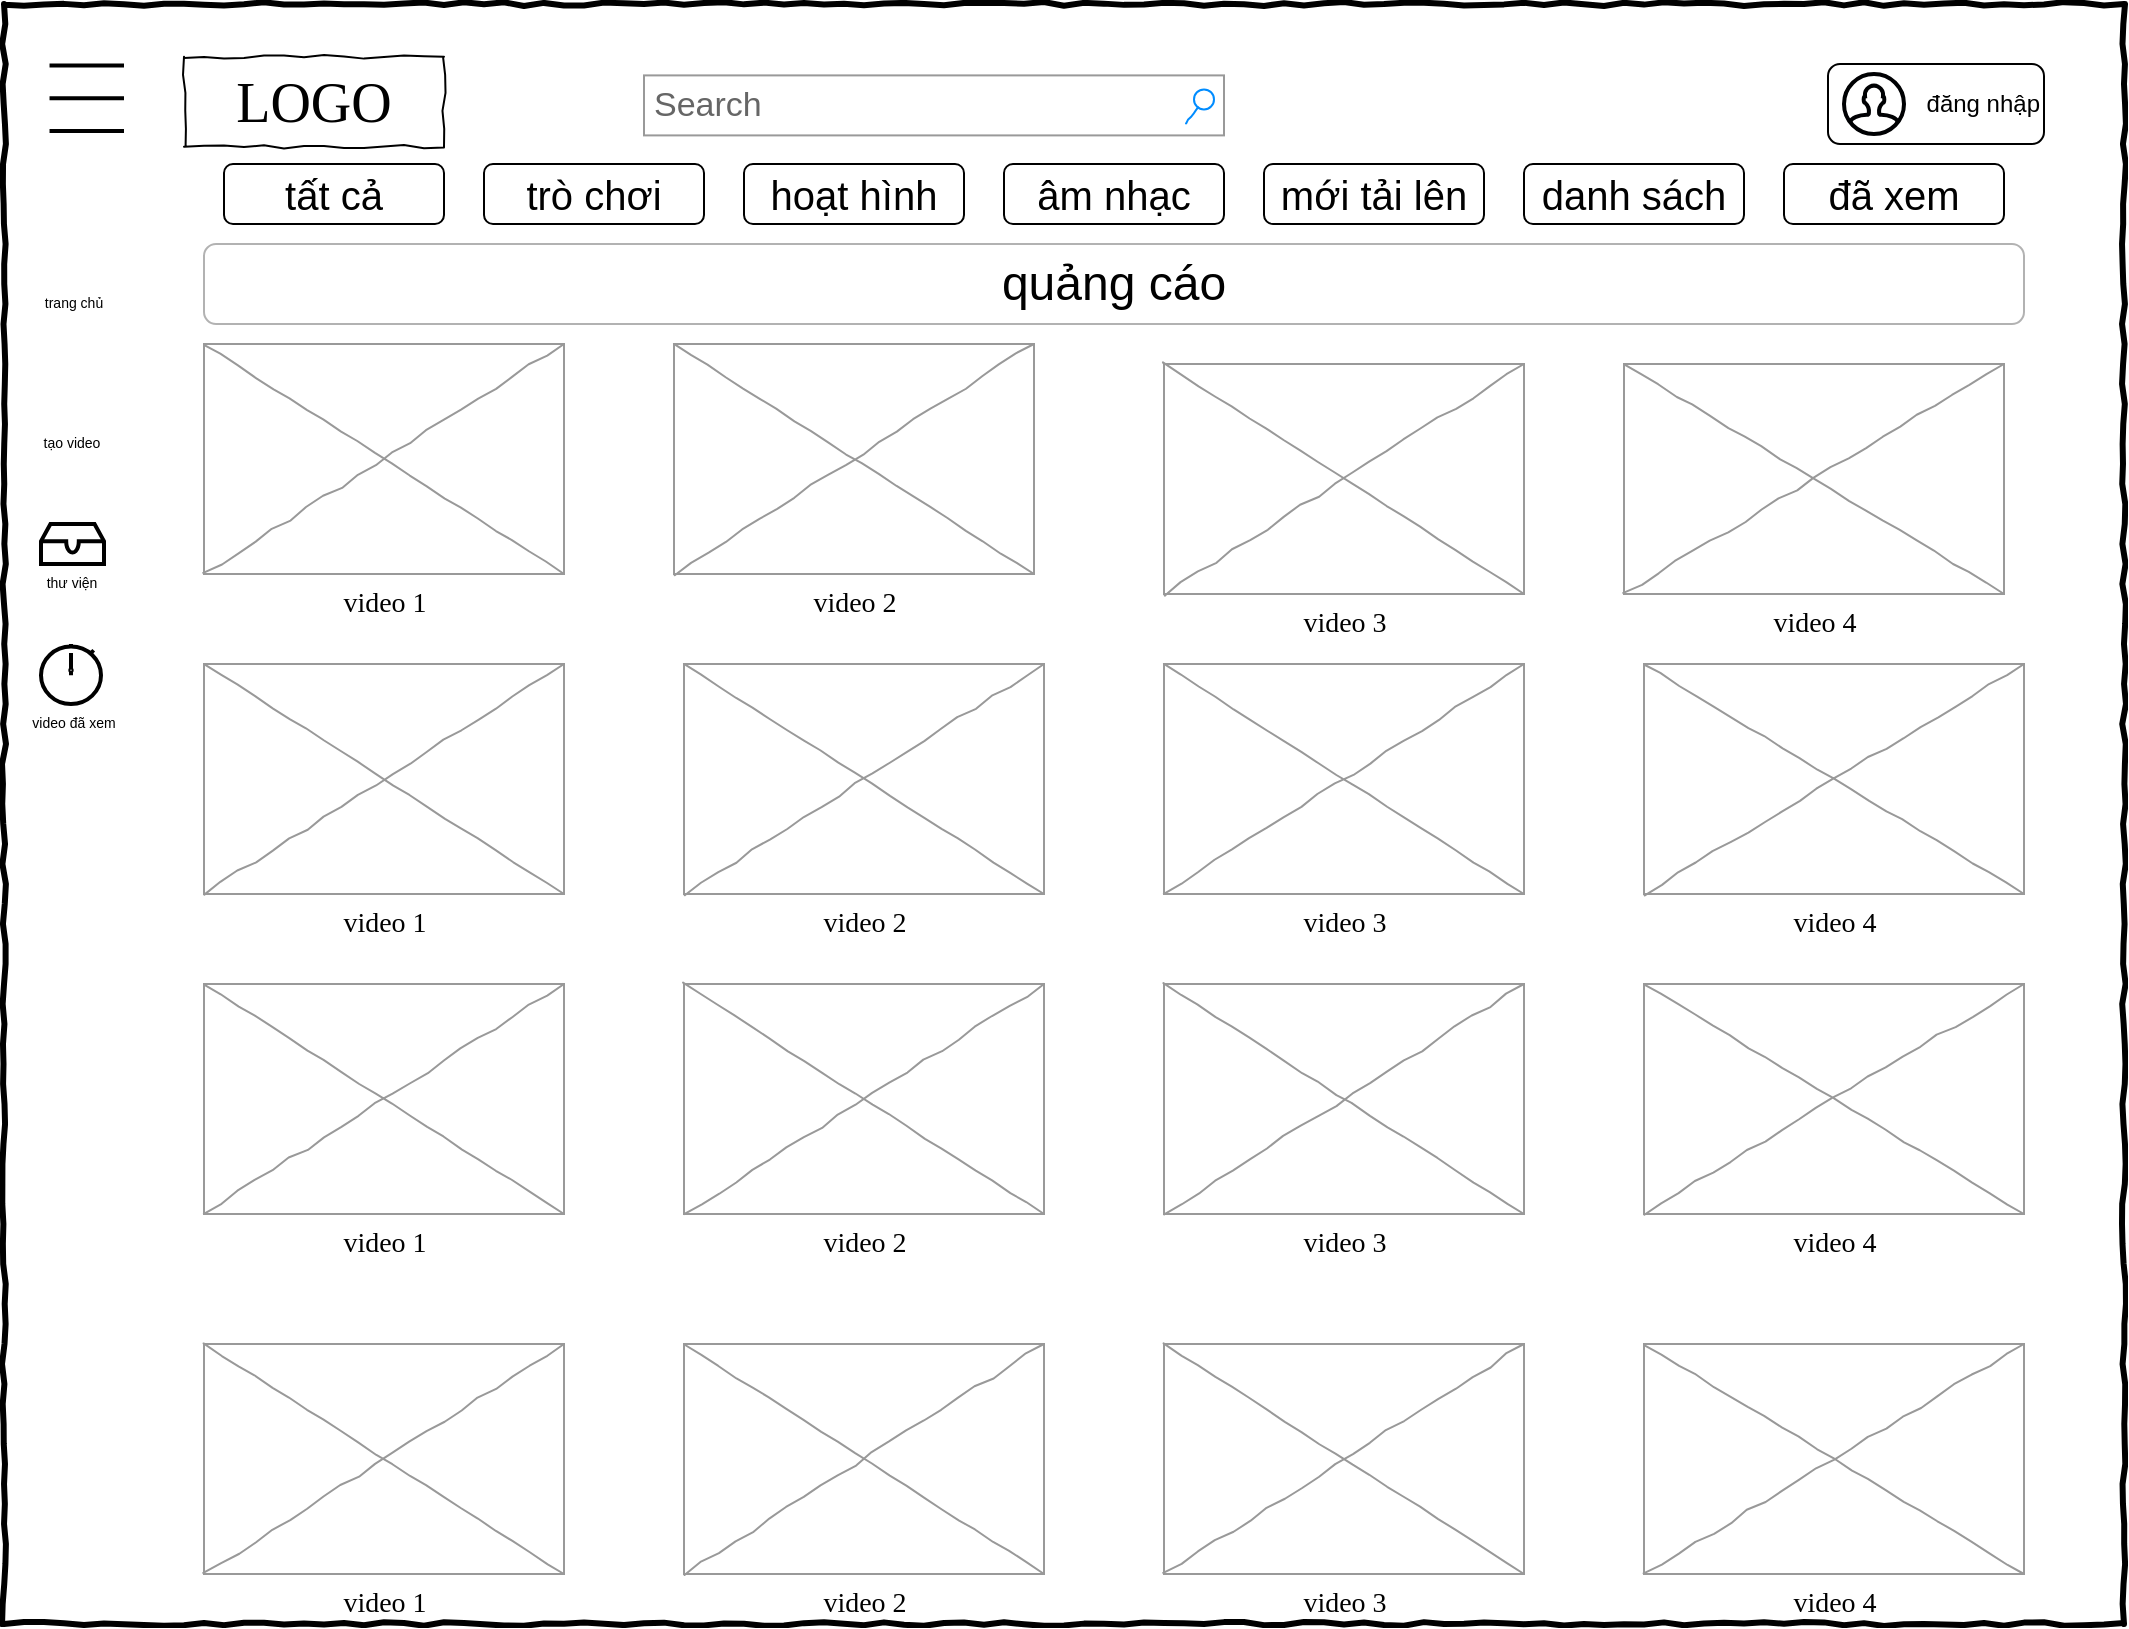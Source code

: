 <mxfile version="21.0.2" type="device"><diagram name="Page-1" id="03018318-947c-dd8e-b7a3-06fadd420f32"><mxGraphModel dx="1499" dy="841" grid="1" gridSize="10" guides="1" tooltips="1" connect="1" arrows="1" fold="1" page="1" pageScale="1" pageWidth="1100" pageHeight="850" background="#ffffff" math="0" shadow="0"><root><mxCell id="0"/><mxCell id="1" parent="0"/><mxCell id="677b7b8949515195-1" value="" style="whiteSpace=wrap;html=1;rounded=0;shadow=0;labelBackgroundColor=none;strokeColor=#000000;strokeWidth=3;fillColor=none;fontFamily=Verdana;fontSize=12;fontColor=#000000;align=center;comic=1;" parent="1" vertex="1"><mxGeometry x="30" y="30" width="1060" height="810" as="geometry"/></mxCell><mxCell id="677b7b8949515195-2" value="LOGO" style="whiteSpace=wrap;html=1;rounded=0;shadow=0;labelBackgroundColor=none;strokeWidth=1;fontFamily=Verdana;fontSize=28;align=center;comic=1;" parent="1" vertex="1"><mxGeometry x="120" y="56.4" width="130" height="45" as="geometry"/></mxCell><mxCell id="677b7b8949515195-3" value="Search" style="strokeWidth=1;shadow=0;dashed=0;align=center;html=1;shape=mxgraph.mockup.forms.searchBox;strokeColor=#999999;mainText=;strokeColor2=#008cff;fontColor=#666666;fontSize=17;align=left;spacingLeft=3;rounded=0;labelBackgroundColor=none;comic=1;" parent="1" vertex="1"><mxGeometry x="350" y="65.7" width="290" height="30" as="geometry"/></mxCell><mxCell id="677b7b8949515195-16" value="video 1" style="verticalLabelPosition=bottom;shadow=0;dashed=0;align=center;html=1;verticalAlign=top;strokeWidth=1;shape=mxgraph.mockup.graphics.simpleIcon;strokeColor=#999999;rounded=0;labelBackgroundColor=none;fontFamily=Verdana;fontSize=14;fontColor=#000000;comic=1;" parent="1" vertex="1"><mxGeometry x="130" y="200" width="180" height="115" as="geometry"/></mxCell><mxCell id="KsE7R6xX5U3f-vltacYi-3" value="" style="html=1;verticalLabelPosition=bottom;align=center;labelBackgroundColor=#ffffff;verticalAlign=top;strokeWidth=2;strokeColor=#000000;shadow=0;dashed=0;shape=mxgraph.ios7.icons.most_viewed;pointerEvents=1" vertex="1" parent="1"><mxGeometry x="40" y="56.4" width="50" height="41.4" as="geometry"/></mxCell><mxCell id="KsE7R6xX5U3f-vltacYi-4" value="" style="shape=image;html=1;verticalAlign=top;verticalLabelPosition=bottom;labelBackgroundColor=#ffffff;imageAspect=0;aspect=fixed;image=https://cdn4.iconfinder.com/data/icons/ionicons/512/icon-mic-a-128.png" vertex="1" parent="1"><mxGeometry x="649.4" y="65.7" width="33.6" height="33.6" as="geometry"/></mxCell><mxCell id="KsE7R6xX5U3f-vltacYi-5" value="" style="shape=image;html=1;verticalAlign=top;verticalLabelPosition=bottom;labelBackgroundColor=#ffffff;imageAspect=0;aspect=fixed;image=https://cdn4.iconfinder.com/data/icons/essential-app-1/16/dot-more-menu-hide-128.png;rotation=90;strokeWidth=0;" vertex="1" parent="1"><mxGeometry x="910" y="66.7" width="28" height="28" as="geometry"/></mxCell><mxCell id="KsE7R6xX5U3f-vltacYi-7" value="đăng nhập" style="rounded=1;whiteSpace=wrap;html=1;flipH=0;flipV=0;align=right;" vertex="1" parent="1"><mxGeometry x="942" y="60" width="108" height="40" as="geometry"/></mxCell><mxCell id="KsE7R6xX5U3f-vltacYi-8" value="" style="html=1;verticalLabelPosition=bottom;align=center;labelBackgroundColor=#ffffff;verticalAlign=top;strokeWidth=2;strokeColor=#000103;shadow=0;dashed=0;shape=mxgraph.ios7.icons.user;" vertex="1" parent="1"><mxGeometry x="950" y="65" width="30" height="30" as="geometry"/></mxCell><mxCell id="KsE7R6xX5U3f-vltacYi-9" value="tất cả" style="rounded=1;whiteSpace=wrap;html=1;fontSize=20;" vertex="1" parent="1"><mxGeometry x="140" y="110" width="110" height="30" as="geometry"/></mxCell><mxCell id="KsE7R6xX5U3f-vltacYi-10" value="trò chơi" style="rounded=1;whiteSpace=wrap;html=1;fontSize=20;" vertex="1" parent="1"><mxGeometry x="270" y="110" width="110" height="30" as="geometry"/></mxCell><mxCell id="KsE7R6xX5U3f-vltacYi-11" value="hoạt hình" style="rounded=1;whiteSpace=wrap;html=1;fontSize=20;" vertex="1" parent="1"><mxGeometry x="400" y="110" width="110" height="30" as="geometry"/></mxCell><mxCell id="KsE7R6xX5U3f-vltacYi-12" value="âm nhạc" style="rounded=1;whiteSpace=wrap;html=1;fontSize=20;" vertex="1" parent="1"><mxGeometry x="530" y="110" width="110" height="30" as="geometry"/></mxCell><mxCell id="KsE7R6xX5U3f-vltacYi-13" value="mới tải lên" style="rounded=1;whiteSpace=wrap;html=1;fontSize=20;" vertex="1" parent="1"><mxGeometry x="660" y="110" width="110" height="30" as="geometry"/></mxCell><mxCell id="KsE7R6xX5U3f-vltacYi-14" value="danh sách" style="rounded=1;whiteSpace=wrap;html=1;fontSize=20;" vertex="1" parent="1"><mxGeometry x="790" y="110" width="110" height="30" as="geometry"/></mxCell><mxCell id="KsE7R6xX5U3f-vltacYi-15" value="đã xem" style="rounded=1;whiteSpace=wrap;html=1;fontSize=20;" vertex="1" parent="1"><mxGeometry x="920" y="110" width="110" height="30" as="geometry"/></mxCell><mxCell id="KsE7R6xX5U3f-vltacYi-16" value="" style="shape=image;html=1;verticalAlign=top;verticalLabelPosition=bottom;labelBackgroundColor=#ffffff;imageAspect=0;aspect=fixed;image=https://cdn4.iconfinder.com/data/icons/essential-3/32/372-Home-128.png" vertex="1" parent="1"><mxGeometry x="50" y="140" width="30" height="30" as="geometry"/></mxCell><mxCell id="KsE7R6xX5U3f-vltacYi-17" value="" style="shape=image;html=1;verticalAlign=top;verticalLabelPosition=bottom;labelBackgroundColor=#ffffff;imageAspect=0;aspect=fixed;image=https://cdn3.iconfinder.com/data/icons/essential-pack/32/31-Video-128.png" vertex="1" parent="1"><mxGeometry x="50" y="210" width="30" height="30" as="geometry"/></mxCell><mxCell id="KsE7R6xX5U3f-vltacYi-19" value="" style="html=1;verticalLabelPosition=bottom;align=center;labelBackgroundColor=#ffffff;verticalAlign=top;strokeWidth=2;strokeColor=#000000;shadow=0;dashed=0;shape=mxgraph.ios7.icons.storage;" vertex="1" parent="1"><mxGeometry x="48.5" y="290" width="31.5" height="20" as="geometry"/></mxCell><mxCell id="KsE7R6xX5U3f-vltacYi-20" value="" style="html=1;verticalLabelPosition=bottom;align=center;labelBackgroundColor=#ffffff;verticalAlign=top;strokeWidth=2;strokeColor=#000000;shadow=0;dashed=0;shape=mxgraph.ios7.icons.stopwatch;" vertex="1" parent="1"><mxGeometry x="48.5" y="350" width="30" height="30" as="geometry"/></mxCell><mxCell id="KsE7R6xX5U3f-vltacYi-21" value="trang chủ" style="rounded=0;whiteSpace=wrap;html=1;fontSize=7;strokeWidth=0;opacity=0;" vertex="1" parent="1"><mxGeometry x="45" y="170" width="40" height="20" as="geometry"/></mxCell><mxCell id="KsE7R6xX5U3f-vltacYi-22" value="video đã xem" style="rounded=0;whiteSpace=wrap;html=1;fontSize=7;strokeWidth=0;opacity=0;" vertex="1" parent="1"><mxGeometry x="40" y="380" width="50" height="20" as="geometry"/></mxCell><mxCell id="KsE7R6xX5U3f-vltacYi-23" value="thư viện" style="rounded=0;whiteSpace=wrap;html=1;fontSize=7;strokeWidth=0;opacity=0;" vertex="1" parent="1"><mxGeometry x="43.5" y="310" width="40" height="20" as="geometry"/></mxCell><mxCell id="KsE7R6xX5U3f-vltacYi-24" value="tạo video" style="rounded=0;whiteSpace=wrap;html=1;fontSize=7;strokeWidth=0;opacity=0;" vertex="1" parent="1"><mxGeometry x="44.25" y="240" width="40" height="20" as="geometry"/></mxCell><mxCell id="KsE7R6xX5U3f-vltacYi-28" value="video 2" style="verticalLabelPosition=bottom;shadow=0;dashed=0;align=center;html=1;verticalAlign=top;strokeWidth=1;shape=mxgraph.mockup.graphics.simpleIcon;strokeColor=#999999;rounded=0;labelBackgroundColor=none;fontFamily=Verdana;fontSize=14;fontColor=#000000;comic=1;" vertex="1" parent="1"><mxGeometry x="365" y="200" width="180" height="115" as="geometry"/></mxCell><mxCell id="KsE7R6xX5U3f-vltacYi-29" value="video 3" style="verticalLabelPosition=bottom;shadow=0;dashed=0;align=center;html=1;verticalAlign=top;strokeWidth=1;shape=mxgraph.mockup.graphics.simpleIcon;strokeColor=#999999;rounded=0;labelBackgroundColor=none;fontFamily=Verdana;fontSize=14;fontColor=#000000;comic=1;" vertex="1" parent="1"><mxGeometry x="610" y="210" width="180" height="115" as="geometry"/></mxCell><mxCell id="KsE7R6xX5U3f-vltacYi-30" value="video 4" style="verticalLabelPosition=bottom;shadow=0;dashed=0;align=center;html=1;verticalAlign=top;strokeWidth=1;shape=mxgraph.mockup.graphics.simpleIcon;strokeColor=#999999;rounded=0;labelBackgroundColor=none;fontFamily=Verdana;fontSize=14;fontColor=#000000;comic=1;" vertex="1" parent="1"><mxGeometry x="840" y="210" width="190" height="115" as="geometry"/></mxCell><mxCell id="KsE7R6xX5U3f-vltacYi-31" value="video 1" style="verticalLabelPosition=bottom;shadow=0;dashed=0;align=center;html=1;verticalAlign=top;strokeWidth=1;shape=mxgraph.mockup.graphics.simpleIcon;strokeColor=#999999;rounded=0;labelBackgroundColor=none;fontFamily=Verdana;fontSize=14;fontColor=#000000;comic=1;" vertex="1" parent="1"><mxGeometry x="130" y="360" width="180" height="115" as="geometry"/></mxCell><mxCell id="KsE7R6xX5U3f-vltacYi-32" value="video 2" style="verticalLabelPosition=bottom;shadow=0;dashed=0;align=center;html=1;verticalAlign=top;strokeWidth=1;shape=mxgraph.mockup.graphics.simpleIcon;strokeColor=#999999;rounded=0;labelBackgroundColor=none;fontFamily=Verdana;fontSize=14;fontColor=#000000;comic=1;" vertex="1" parent="1"><mxGeometry x="370" y="360" width="180" height="115" as="geometry"/></mxCell><mxCell id="KsE7R6xX5U3f-vltacYi-33" value="video 3" style="verticalLabelPosition=bottom;shadow=0;dashed=0;align=center;html=1;verticalAlign=top;strokeWidth=1;shape=mxgraph.mockup.graphics.simpleIcon;strokeColor=#999999;rounded=0;labelBackgroundColor=none;fontFamily=Verdana;fontSize=14;fontColor=#000000;comic=1;" vertex="1" parent="1"><mxGeometry x="610" y="360" width="180" height="115" as="geometry"/></mxCell><mxCell id="KsE7R6xX5U3f-vltacYi-34" value="video 4" style="verticalLabelPosition=bottom;shadow=0;dashed=0;align=center;html=1;verticalAlign=top;strokeWidth=1;shape=mxgraph.mockup.graphics.simpleIcon;strokeColor=#999999;rounded=0;labelBackgroundColor=none;fontFamily=Verdana;fontSize=14;fontColor=#000000;comic=1;" vertex="1" parent="1"><mxGeometry x="850" y="360" width="190" height="115" as="geometry"/></mxCell><mxCell id="KsE7R6xX5U3f-vltacYi-35" value="video 1" style="verticalLabelPosition=bottom;shadow=0;dashed=0;align=center;html=1;verticalAlign=top;strokeWidth=1;shape=mxgraph.mockup.graphics.simpleIcon;strokeColor=#999999;rounded=0;labelBackgroundColor=none;fontFamily=Verdana;fontSize=14;fontColor=#000000;comic=1;" vertex="1" parent="1"><mxGeometry x="130" y="520" width="180" height="115" as="geometry"/></mxCell><mxCell id="KsE7R6xX5U3f-vltacYi-36" value="video 2" style="verticalLabelPosition=bottom;shadow=0;dashed=0;align=center;html=1;verticalAlign=top;strokeWidth=1;shape=mxgraph.mockup.graphics.simpleIcon;strokeColor=#999999;rounded=0;labelBackgroundColor=none;fontFamily=Verdana;fontSize=14;fontColor=#000000;comic=1;" vertex="1" parent="1"><mxGeometry x="370" y="520" width="180" height="115" as="geometry"/></mxCell><mxCell id="KsE7R6xX5U3f-vltacYi-37" value="video 3" style="verticalLabelPosition=bottom;shadow=0;dashed=0;align=center;html=1;verticalAlign=top;strokeWidth=1;shape=mxgraph.mockup.graphics.simpleIcon;strokeColor=#999999;rounded=0;labelBackgroundColor=none;fontFamily=Verdana;fontSize=14;fontColor=#000000;comic=1;" vertex="1" parent="1"><mxGeometry x="610" y="520" width="180" height="115" as="geometry"/></mxCell><mxCell id="KsE7R6xX5U3f-vltacYi-38" value="video 4" style="verticalLabelPosition=bottom;shadow=0;dashed=0;align=center;html=1;verticalAlign=top;strokeWidth=1;shape=mxgraph.mockup.graphics.simpleIcon;strokeColor=#999999;rounded=0;labelBackgroundColor=none;fontFamily=Verdana;fontSize=14;fontColor=#000000;comic=1;" vertex="1" parent="1"><mxGeometry x="850" y="520" width="190" height="115" as="geometry"/></mxCell><mxCell id="KsE7R6xX5U3f-vltacYi-39" value="video 1" style="verticalLabelPosition=bottom;shadow=0;dashed=0;align=center;html=1;verticalAlign=top;strokeWidth=1;shape=mxgraph.mockup.graphics.simpleIcon;strokeColor=#999999;rounded=0;labelBackgroundColor=none;fontFamily=Verdana;fontSize=14;fontColor=#000000;comic=1;" vertex="1" parent="1"><mxGeometry x="130" y="700" width="180" height="115" as="geometry"/></mxCell><mxCell id="KsE7R6xX5U3f-vltacYi-40" value="video 2" style="verticalLabelPosition=bottom;shadow=0;dashed=0;align=center;html=1;verticalAlign=top;strokeWidth=1;shape=mxgraph.mockup.graphics.simpleIcon;strokeColor=#999999;rounded=0;labelBackgroundColor=none;fontFamily=Verdana;fontSize=14;fontColor=#000000;comic=1;" vertex="1" parent="1"><mxGeometry x="370" y="700" width="180" height="115" as="geometry"/></mxCell><mxCell id="KsE7R6xX5U3f-vltacYi-41" value="video 3" style="verticalLabelPosition=bottom;shadow=0;dashed=0;align=center;html=1;verticalAlign=top;strokeWidth=1;shape=mxgraph.mockup.graphics.simpleIcon;strokeColor=#999999;rounded=0;labelBackgroundColor=none;fontFamily=Verdana;fontSize=14;fontColor=#000000;comic=1;" vertex="1" parent="1"><mxGeometry x="610" y="700" width="180" height="115" as="geometry"/></mxCell><mxCell id="KsE7R6xX5U3f-vltacYi-42" value="video 4" style="verticalLabelPosition=bottom;shadow=0;dashed=0;align=center;html=1;verticalAlign=top;strokeWidth=1;shape=mxgraph.mockup.graphics.simpleIcon;strokeColor=#999999;rounded=0;labelBackgroundColor=none;fontFamily=Verdana;fontSize=14;fontColor=#000000;comic=1;" vertex="1" parent="1"><mxGeometry x="850" y="700" width="190" height="115" as="geometry"/></mxCell><mxCell id="KsE7R6xX5U3f-vltacYi-43" value="quảng cáo" style="rounded=1;whiteSpace=wrap;html=1;fontSize=24;opacity=30;" vertex="1" parent="1"><mxGeometry x="130" y="150" width="910" height="40" as="geometry"/></mxCell></root></mxGraphModel></diagram></mxfile>